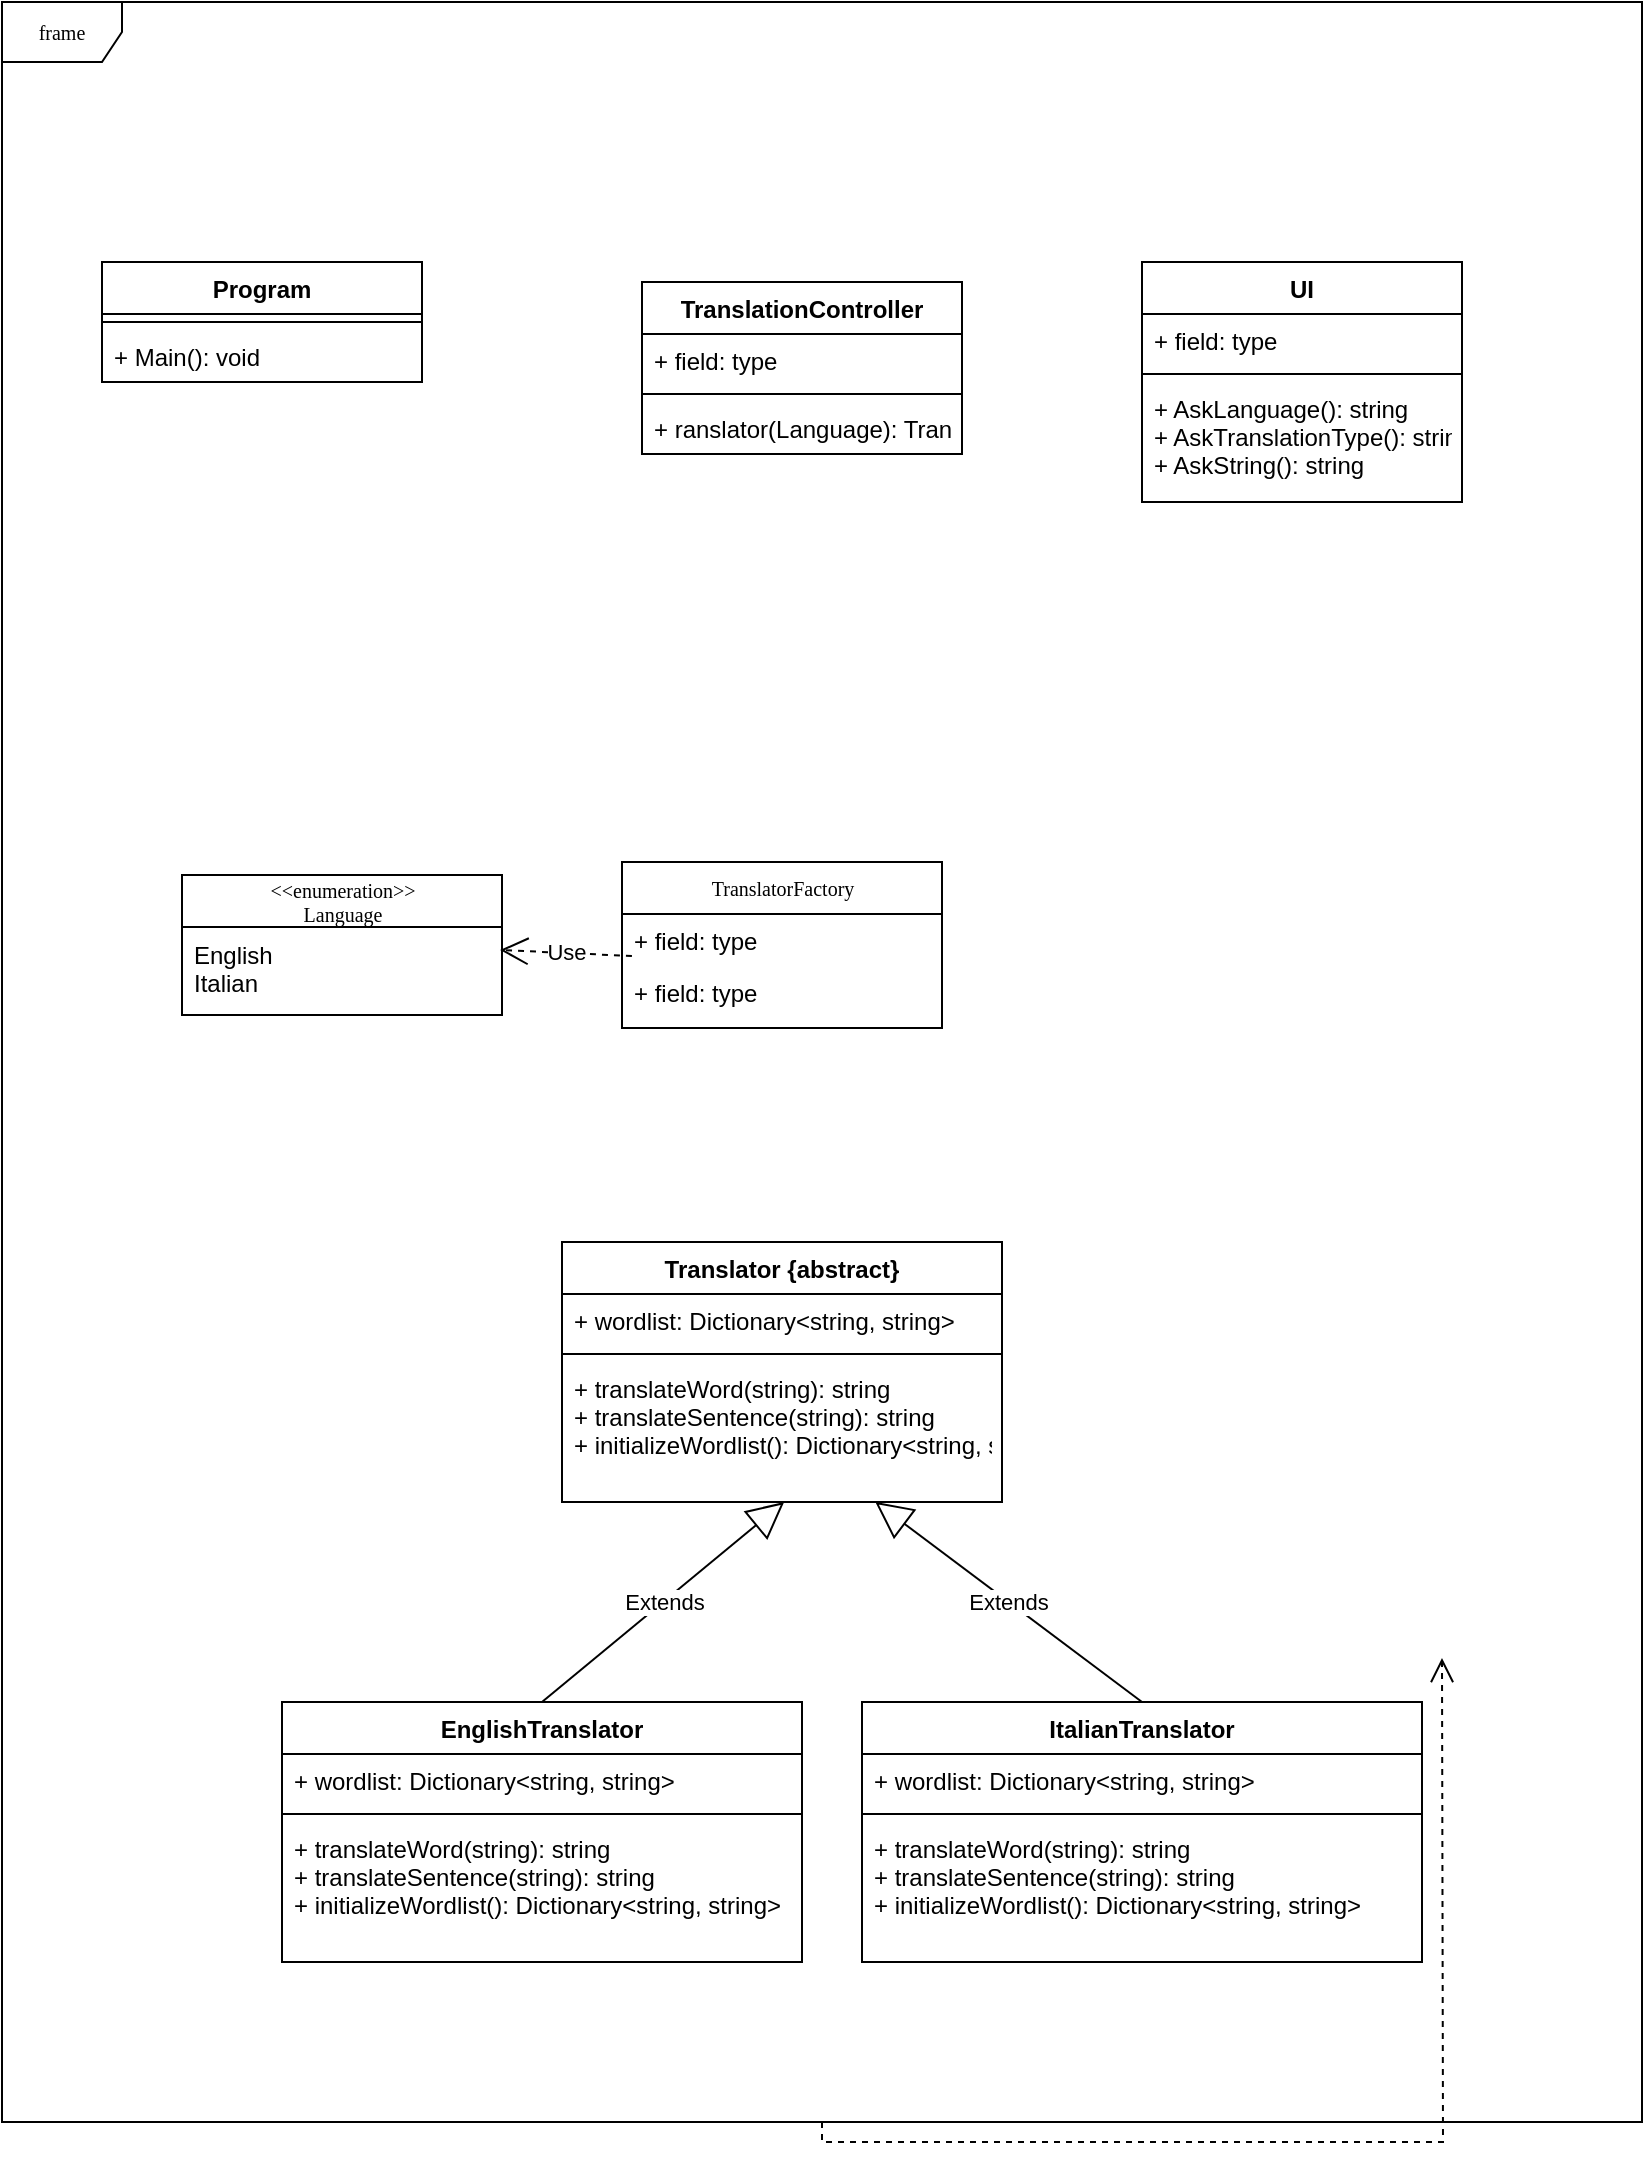 <mxfile version="20.5.3" type="github">
  <diagram name="Page-1" id="c4acf3e9-155e-7222-9cf6-157b1a14988f">
    <mxGraphModel dx="1422" dy="881" grid="1" gridSize="10" guides="1" tooltips="1" connect="1" arrows="1" fold="1" page="1" pageScale="1" pageWidth="850" pageHeight="1100" background="none" math="0" shadow="0">
      <root>
        <mxCell id="0" />
        <mxCell id="1" parent="0" />
        <mxCell id="17acba5748e5396b-1" value="frame" style="shape=umlFrame;whiteSpace=wrap;html=1;rounded=0;shadow=0;comic=0;labelBackgroundColor=none;strokeWidth=1;fontFamily=Verdana;fontSize=10;align=center;" parent="1" vertex="1">
          <mxGeometry x="10" y="10" width="820" height="1060" as="geometry" />
        </mxCell>
        <mxCell id="5d2195bd80daf111-40" style="edgeStyle=orthogonalEdgeStyle;rounded=0;html=1;dashed=1;labelBackgroundColor=none;startFill=0;endArrow=open;endFill=0;endSize=10;fontFamily=Verdana;fontSize=10;" parent="1" source="17acba5748e5396b-1" edge="1">
          <mxGeometry relative="1" as="geometry">
            <Array as="points" />
            <mxPoint x="300" y="813" as="sourcePoint" />
            <mxPoint x="730" y="838" as="targetPoint" />
          </mxGeometry>
        </mxCell>
        <mxCell id="17acba5748e5396b-30" value="&amp;lt;&amp;lt;enumeration&amp;gt;&amp;gt;&lt;br&gt;Language" style="swimlane;html=1;fontStyle=0;childLayout=stackLayout;horizontal=1;startSize=26;fillColor=none;horizontalStack=0;resizeParent=1;resizeLast=0;collapsible=1;marginBottom=0;swimlaneFillColor=#ffffff;rounded=0;shadow=0;comic=0;labelBackgroundColor=none;strokeWidth=1;fontFamily=Verdana;fontSize=10;align=center;" parent="1" vertex="1">
          <mxGeometry x="100" y="446.5" width="160" height="70" as="geometry" />
        </mxCell>
        <mxCell id="17acba5748e5396b-31" value="English&lt;br&gt;Italian" style="text;html=1;strokeColor=none;fillColor=none;align=left;verticalAlign=top;spacingLeft=4;spacingRight=4;whiteSpace=wrap;overflow=hidden;rotatable=0;points=[[0,0.5],[1,0.5]];portConstraint=eastwest;" parent="17acba5748e5396b-30" vertex="1">
          <mxGeometry y="26" width="160" height="44" as="geometry" />
        </mxCell>
        <mxCell id="17acba5748e5396b-44" value="TranslatorFactory" style="swimlane;html=1;fontStyle=0;childLayout=stackLayout;horizontal=1;startSize=26;fillColor=none;horizontalStack=0;resizeParent=1;resizeLast=0;collapsible=1;marginBottom=0;swimlaneFillColor=#ffffff;rounded=0;shadow=0;comic=0;labelBackgroundColor=none;strokeWidth=1;fontFamily=Verdana;fontSize=10;align=center;" parent="1" vertex="1">
          <mxGeometry x="320" y="440" width="160" height="83" as="geometry" />
        </mxCell>
        <mxCell id="17acba5748e5396b-45" value="+ field: type" style="text;html=1;strokeColor=none;fillColor=none;align=left;verticalAlign=top;spacingLeft=4;spacingRight=4;whiteSpace=wrap;overflow=hidden;rotatable=0;points=[[0,0.5],[1,0.5]];portConstraint=eastwest;" parent="17acba5748e5396b-44" vertex="1">
          <mxGeometry y="26" width="160" height="26" as="geometry" />
        </mxCell>
        <mxCell id="17acba5748e5396b-47" value="+ field: type" style="text;html=1;strokeColor=none;fillColor=none;align=left;verticalAlign=top;spacingLeft=4;spacingRight=4;whiteSpace=wrap;overflow=hidden;rotatable=0;points=[[0,0.5],[1,0.5]];portConstraint=eastwest;" parent="17acba5748e5396b-44" vertex="1">
          <mxGeometry y="52" width="160" height="26" as="geometry" />
        </mxCell>
        <mxCell id="Eg1afVLdWtYJNcw-jHTp-1" value="Translator {abstract}" style="swimlane;fontStyle=1;align=center;verticalAlign=top;childLayout=stackLayout;horizontal=1;startSize=26;horizontalStack=0;resizeParent=1;resizeParentMax=0;resizeLast=0;collapsible=1;marginBottom=0;" parent="1" vertex="1">
          <mxGeometry x="290" y="630" width="220" height="130" as="geometry" />
        </mxCell>
        <mxCell id="Eg1afVLdWtYJNcw-jHTp-2" value="+ wordlist: Dictionary&lt;string, string&gt;" style="text;strokeColor=none;fillColor=none;align=left;verticalAlign=top;spacingLeft=4;spacingRight=4;overflow=hidden;rotatable=0;points=[[0,0.5],[1,0.5]];portConstraint=eastwest;" parent="Eg1afVLdWtYJNcw-jHTp-1" vertex="1">
          <mxGeometry y="26" width="220" height="26" as="geometry" />
        </mxCell>
        <mxCell id="Eg1afVLdWtYJNcw-jHTp-3" value="" style="line;strokeWidth=1;fillColor=none;align=left;verticalAlign=middle;spacingTop=-1;spacingLeft=3;spacingRight=3;rotatable=0;labelPosition=right;points=[];portConstraint=eastwest;strokeColor=inherit;" parent="Eg1afVLdWtYJNcw-jHTp-1" vertex="1">
          <mxGeometry y="52" width="220" height="8" as="geometry" />
        </mxCell>
        <mxCell id="Eg1afVLdWtYJNcw-jHTp-4" value="+ translateWord(string): string&#xa;+ translateSentence(string): string&#xa;+ initializeWordlist(): Dictionary&lt;string, string&gt;" style="text;strokeColor=none;fillColor=none;align=left;verticalAlign=top;spacingLeft=4;spacingRight=4;overflow=hidden;rotatable=0;points=[[0,0.5],[1,0.5]];portConstraint=eastwest;" parent="Eg1afVLdWtYJNcw-jHTp-1" vertex="1">
          <mxGeometry y="60" width="220" height="70" as="geometry" />
        </mxCell>
        <mxCell id="Eg1afVLdWtYJNcw-jHTp-5" value="EnglishTranslator" style="swimlane;fontStyle=1;align=center;verticalAlign=top;childLayout=stackLayout;horizontal=1;startSize=26;horizontalStack=0;resizeParent=1;resizeParentMax=0;resizeLast=0;collapsible=1;marginBottom=0;" parent="1" vertex="1">
          <mxGeometry x="150" y="860" width="260" height="130" as="geometry" />
        </mxCell>
        <mxCell id="Eg1afVLdWtYJNcw-jHTp-6" value="+ wordlist: Dictionary&lt;string, string&gt;" style="text;strokeColor=none;fillColor=none;align=left;verticalAlign=top;spacingLeft=4;spacingRight=4;overflow=hidden;rotatable=0;points=[[0,0.5],[1,0.5]];portConstraint=eastwest;" parent="Eg1afVLdWtYJNcw-jHTp-5" vertex="1">
          <mxGeometry y="26" width="260" height="26" as="geometry" />
        </mxCell>
        <mxCell id="Eg1afVLdWtYJNcw-jHTp-7" value="" style="line;strokeWidth=1;fillColor=none;align=left;verticalAlign=middle;spacingTop=-1;spacingLeft=3;spacingRight=3;rotatable=0;labelPosition=right;points=[];portConstraint=eastwest;strokeColor=inherit;" parent="Eg1afVLdWtYJNcw-jHTp-5" vertex="1">
          <mxGeometry y="52" width="260" height="8" as="geometry" />
        </mxCell>
        <mxCell id="Eg1afVLdWtYJNcw-jHTp-8" value="+ translateWord(string): string&#xa;+ translateSentence(string): string&#xa;+ initializeWordlist(): Dictionary&lt;string, string&gt;" style="text;strokeColor=none;fillColor=none;align=left;verticalAlign=top;spacingLeft=4;spacingRight=4;overflow=hidden;rotatable=0;points=[[0,0.5],[1,0.5]];portConstraint=eastwest;" parent="Eg1afVLdWtYJNcw-jHTp-5" vertex="1">
          <mxGeometry y="60" width="260" height="70" as="geometry" />
        </mxCell>
        <mxCell id="Eg1afVLdWtYJNcw-jHTp-9" value="ItalianTranslator" style="swimlane;fontStyle=1;align=center;verticalAlign=top;childLayout=stackLayout;horizontal=1;startSize=26;horizontalStack=0;resizeParent=1;resizeParentMax=0;resizeLast=0;collapsible=1;marginBottom=0;" parent="1" vertex="1">
          <mxGeometry x="440" y="860" width="280" height="130" as="geometry" />
        </mxCell>
        <mxCell id="Eg1afVLdWtYJNcw-jHTp-10" value="+ wordlist: Dictionary&lt;string, string&gt;" style="text;strokeColor=none;fillColor=none;align=left;verticalAlign=top;spacingLeft=4;spacingRight=4;overflow=hidden;rotatable=0;points=[[0,0.5],[1,0.5]];portConstraint=eastwest;" parent="Eg1afVLdWtYJNcw-jHTp-9" vertex="1">
          <mxGeometry y="26" width="280" height="26" as="geometry" />
        </mxCell>
        <mxCell id="Eg1afVLdWtYJNcw-jHTp-11" value="" style="line;strokeWidth=1;fillColor=none;align=left;verticalAlign=middle;spacingTop=-1;spacingLeft=3;spacingRight=3;rotatable=0;labelPosition=right;points=[];portConstraint=eastwest;strokeColor=inherit;" parent="Eg1afVLdWtYJNcw-jHTp-9" vertex="1">
          <mxGeometry y="52" width="280" height="8" as="geometry" />
        </mxCell>
        <mxCell id="Eg1afVLdWtYJNcw-jHTp-12" value="+ translateWord(string): string&#xa;+ translateSentence(string): string&#xa;+ initializeWordlist(): Dictionary&lt;string, string&gt;" style="text;strokeColor=none;fillColor=none;align=left;verticalAlign=top;spacingLeft=4;spacingRight=4;overflow=hidden;rotatable=0;points=[[0,0.5],[1,0.5]];portConstraint=eastwest;" parent="Eg1afVLdWtYJNcw-jHTp-9" vertex="1">
          <mxGeometry y="60" width="280" height="70" as="geometry" />
        </mxCell>
        <mxCell id="Eg1afVLdWtYJNcw-jHTp-13" value="Extends" style="endArrow=block;endSize=16;endFill=0;html=1;rounded=0;entryX=0.505;entryY=1;entryDx=0;entryDy=0;entryPerimeter=0;exitX=0.5;exitY=0;exitDx=0;exitDy=0;" parent="1" source="Eg1afVLdWtYJNcw-jHTp-5" target="Eg1afVLdWtYJNcw-jHTp-4" edge="1">
          <mxGeometry width="160" relative="1" as="geometry">
            <mxPoint x="340" y="460" as="sourcePoint" />
            <mxPoint x="500" y="460" as="targetPoint" />
          </mxGeometry>
        </mxCell>
        <mxCell id="Eg1afVLdWtYJNcw-jHTp-16" value="Extends" style="endArrow=block;endSize=16;endFill=0;html=1;rounded=0;exitX=0.5;exitY=0;exitDx=0;exitDy=0;" parent="1" source="Eg1afVLdWtYJNcw-jHTp-9" target="Eg1afVLdWtYJNcw-jHTp-4" edge="1">
          <mxGeometry width="160" relative="1" as="geometry">
            <mxPoint x="350" y="370" as="sourcePoint" />
            <mxPoint x="450" y="370" as="targetPoint" />
          </mxGeometry>
        </mxCell>
        <mxCell id="Eg1afVLdWtYJNcw-jHTp-18" value="Program" style="swimlane;fontStyle=1;align=center;verticalAlign=top;childLayout=stackLayout;horizontal=1;startSize=26;horizontalStack=0;resizeParent=1;resizeParentMax=0;resizeLast=0;collapsible=1;marginBottom=0;" parent="1" vertex="1">
          <mxGeometry x="60" y="140" width="160" height="60" as="geometry" />
        </mxCell>
        <mxCell id="Eg1afVLdWtYJNcw-jHTp-20" value="" style="line;strokeWidth=1;fillColor=none;align=left;verticalAlign=middle;spacingTop=-1;spacingLeft=3;spacingRight=3;rotatable=0;labelPosition=right;points=[];portConstraint=eastwest;strokeColor=inherit;" parent="Eg1afVLdWtYJNcw-jHTp-18" vertex="1">
          <mxGeometry y="26" width="160" height="8" as="geometry" />
        </mxCell>
        <mxCell id="Eg1afVLdWtYJNcw-jHTp-21" value="+ Main(): void" style="text;strokeColor=none;fillColor=none;align=left;verticalAlign=top;spacingLeft=4;spacingRight=4;overflow=hidden;rotatable=0;points=[[0,0.5],[1,0.5]];portConstraint=eastwest;" parent="Eg1afVLdWtYJNcw-jHTp-18" vertex="1">
          <mxGeometry y="34" width="160" height="26" as="geometry" />
        </mxCell>
        <mxCell id="Eg1afVLdWtYJNcw-jHTp-22" value="UI" style="swimlane;fontStyle=1;align=center;verticalAlign=top;childLayout=stackLayout;horizontal=1;startSize=26;horizontalStack=0;resizeParent=1;resizeParentMax=0;resizeLast=0;collapsible=1;marginBottom=0;" parent="1" vertex="1">
          <mxGeometry x="580" y="140" width="160" height="120" as="geometry" />
        </mxCell>
        <mxCell id="Eg1afVLdWtYJNcw-jHTp-23" value="+ field: type" style="text;strokeColor=none;fillColor=none;align=left;verticalAlign=top;spacingLeft=4;spacingRight=4;overflow=hidden;rotatable=0;points=[[0,0.5],[1,0.5]];portConstraint=eastwest;" parent="Eg1afVLdWtYJNcw-jHTp-22" vertex="1">
          <mxGeometry y="26" width="160" height="26" as="geometry" />
        </mxCell>
        <mxCell id="Eg1afVLdWtYJNcw-jHTp-24" value="" style="line;strokeWidth=1;fillColor=none;align=left;verticalAlign=middle;spacingTop=-1;spacingLeft=3;spacingRight=3;rotatable=0;labelPosition=right;points=[];portConstraint=eastwest;strokeColor=inherit;" parent="Eg1afVLdWtYJNcw-jHTp-22" vertex="1">
          <mxGeometry y="52" width="160" height="8" as="geometry" />
        </mxCell>
        <mxCell id="Eg1afVLdWtYJNcw-jHTp-25" value="+ AskLanguage(): string&#xa;+ AskTranslationType(): string&#xa;+ AskString(): string" style="text;strokeColor=none;fillColor=none;align=left;verticalAlign=top;spacingLeft=4;spacingRight=4;overflow=hidden;rotatable=0;points=[[0,0.5],[1,0.5]];portConstraint=eastwest;" parent="Eg1afVLdWtYJNcw-jHTp-22" vertex="1">
          <mxGeometry y="60" width="160" height="60" as="geometry" />
        </mxCell>
        <mxCell id="TmuI7174oY3y5k4Gk9PQ-1" value="TranslationController&#xa;" style="swimlane;fontStyle=1;align=center;verticalAlign=top;childLayout=stackLayout;horizontal=1;startSize=26;horizontalStack=0;resizeParent=1;resizeParentMax=0;resizeLast=0;collapsible=1;marginBottom=0;" vertex="1" parent="1">
          <mxGeometry x="330" y="150" width="160" height="86" as="geometry" />
        </mxCell>
        <mxCell id="TmuI7174oY3y5k4Gk9PQ-2" value="+ field: type" style="text;strokeColor=none;fillColor=none;align=left;verticalAlign=top;spacingLeft=4;spacingRight=4;overflow=hidden;rotatable=0;points=[[0,0.5],[1,0.5]];portConstraint=eastwest;" vertex="1" parent="TmuI7174oY3y5k4Gk9PQ-1">
          <mxGeometry y="26" width="160" height="26" as="geometry" />
        </mxCell>
        <mxCell id="TmuI7174oY3y5k4Gk9PQ-3" value="" style="line;strokeWidth=1;fillColor=none;align=left;verticalAlign=middle;spacingTop=-1;spacingLeft=3;spacingRight=3;rotatable=0;labelPosition=right;points=[];portConstraint=eastwest;strokeColor=inherit;" vertex="1" parent="TmuI7174oY3y5k4Gk9PQ-1">
          <mxGeometry y="52" width="160" height="8" as="geometry" />
        </mxCell>
        <mxCell id="TmuI7174oY3y5k4Gk9PQ-4" value="+ ranslator(Language): Translator" style="text;strokeColor=none;fillColor=none;align=left;verticalAlign=top;spacingLeft=4;spacingRight=4;overflow=hidden;rotatable=0;points=[[0,0.5],[1,0.5]];portConstraint=eastwest;" vertex="1" parent="TmuI7174oY3y5k4Gk9PQ-1">
          <mxGeometry y="60" width="160" height="26" as="geometry" />
        </mxCell>
        <mxCell id="TmuI7174oY3y5k4Gk9PQ-6" value="Use" style="endArrow=open;endSize=12;dashed=1;html=1;rounded=0;entryX=0.994;entryY=0.261;entryDx=0;entryDy=0;entryPerimeter=0;exitX=0.031;exitY=-0.192;exitDx=0;exitDy=0;exitPerimeter=0;" edge="1" parent="1" source="17acba5748e5396b-47" target="17acba5748e5396b-31">
          <mxGeometry width="160" relative="1" as="geometry">
            <mxPoint x="340" y="550" as="sourcePoint" />
            <mxPoint x="500" y="550" as="targetPoint" />
          </mxGeometry>
        </mxCell>
      </root>
    </mxGraphModel>
  </diagram>
</mxfile>
